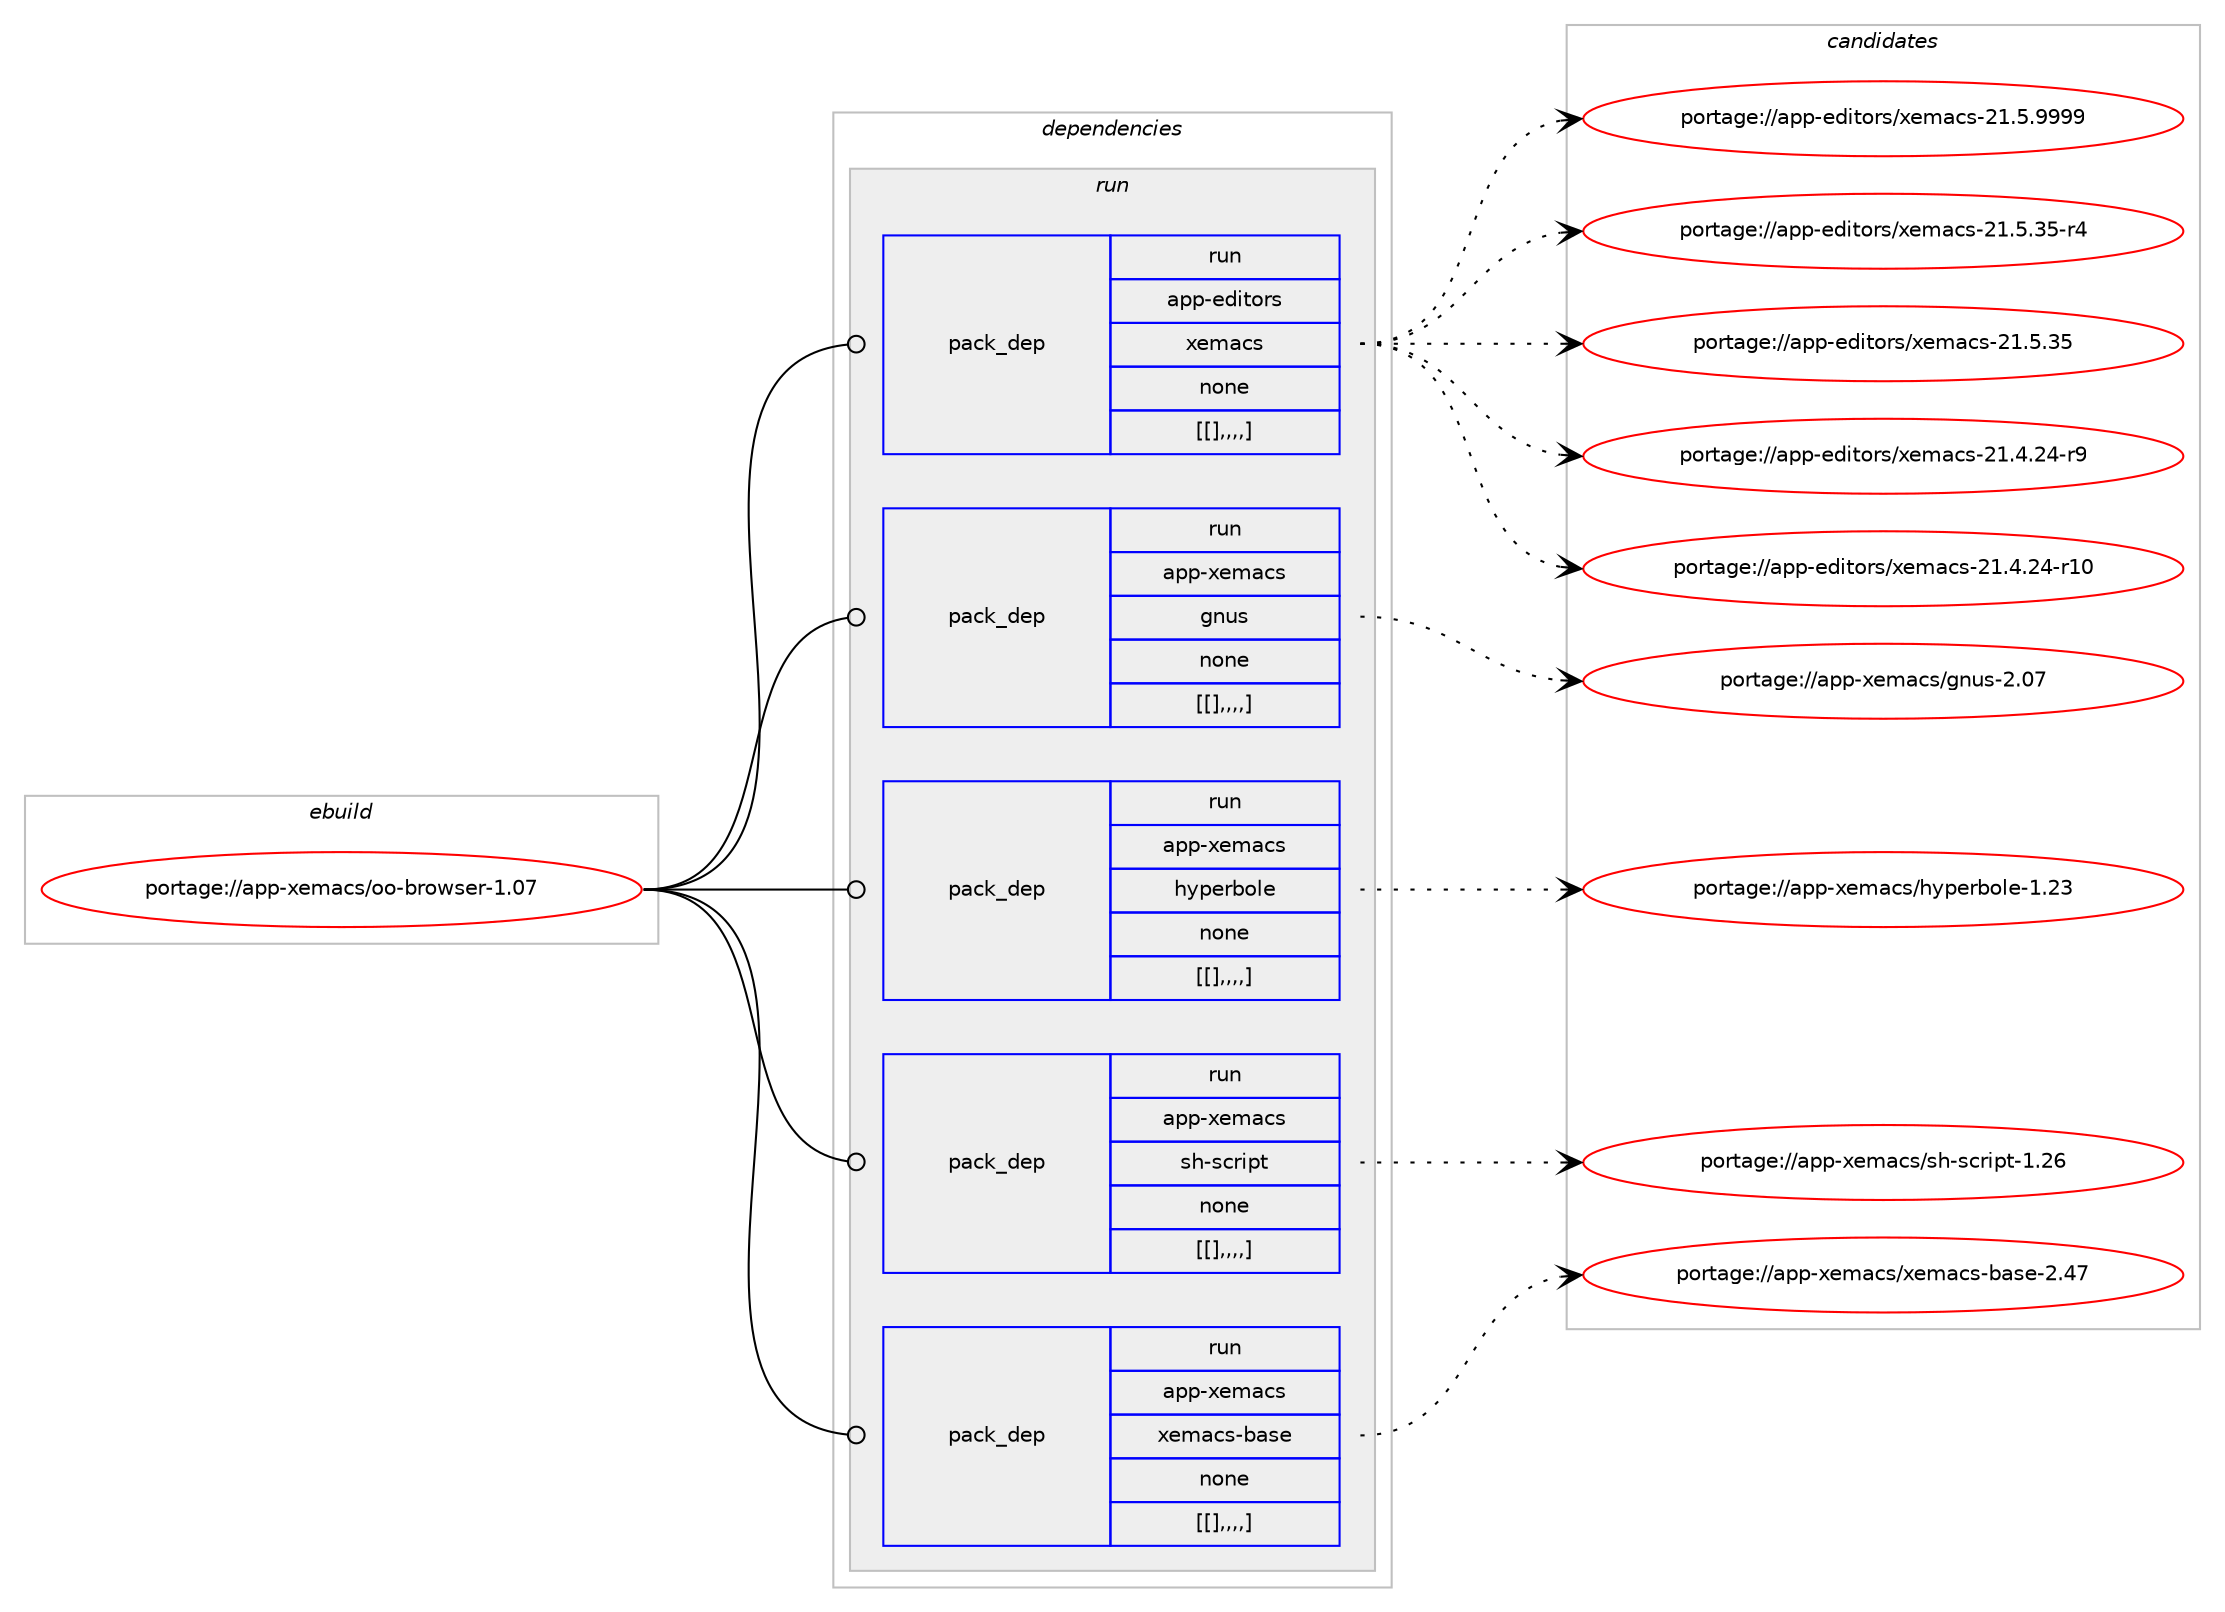 digraph prolog {

# *************
# Graph options
# *************

newrank=true;
concentrate=true;
compound=true;
graph [rankdir=LR,fontname=Helvetica,fontsize=10,ranksep=1.5];#, ranksep=2.5, nodesep=0.2];
edge  [arrowhead=vee];
node  [fontname=Helvetica,fontsize=10];

# **********
# The ebuild
# **********

subgraph cluster_leftcol {
color=gray;
label=<<i>ebuild</i>>;
id [label="portage://app-xemacs/oo-browser-1.07", color=red, width=4, href="../app-xemacs/oo-browser-1.07.svg"];
}

# ****************
# The dependencies
# ****************

subgraph cluster_midcol {
color=gray;
label=<<i>dependencies</i>>;
subgraph cluster_compile {
fillcolor="#eeeeee";
style=filled;
label=<<i>compile</i>>;
}
subgraph cluster_compileandrun {
fillcolor="#eeeeee";
style=filled;
label=<<i>compile and run</i>>;
}
subgraph cluster_run {
fillcolor="#eeeeee";
style=filled;
label=<<i>run</i>>;
subgraph pack47393 {
dependency66326 [label=<<TABLE BORDER="0" CELLBORDER="1" CELLSPACING="0" CELLPADDING="4" WIDTH="220"><TR><TD ROWSPAN="6" CELLPADDING="30">pack_dep</TD></TR><TR><TD WIDTH="110">run</TD></TR><TR><TD>app-editors</TD></TR><TR><TD>xemacs</TD></TR><TR><TD>none</TD></TR><TR><TD>[[],,,,]</TD></TR></TABLE>>, shape=none, color=blue];
}
id:e -> dependency66326:w [weight=20,style="solid",arrowhead="odot"];
subgraph pack47410 {
dependency66374 [label=<<TABLE BORDER="0" CELLBORDER="1" CELLSPACING="0" CELLPADDING="4" WIDTH="220"><TR><TD ROWSPAN="6" CELLPADDING="30">pack_dep</TD></TR><TR><TD WIDTH="110">run</TD></TR><TR><TD>app-xemacs</TD></TR><TR><TD>gnus</TD></TR><TR><TD>none</TD></TR><TR><TD>[[],,,,]</TD></TR></TABLE>>, shape=none, color=blue];
}
id:e -> dependency66374:w [weight=20,style="solid",arrowhead="odot"];
subgraph pack47451 {
dependency66378 [label=<<TABLE BORDER="0" CELLBORDER="1" CELLSPACING="0" CELLPADDING="4" WIDTH="220"><TR><TD ROWSPAN="6" CELLPADDING="30">pack_dep</TD></TR><TR><TD WIDTH="110">run</TD></TR><TR><TD>app-xemacs</TD></TR><TR><TD>hyperbole</TD></TR><TR><TD>none</TD></TR><TR><TD>[[],,,,]</TD></TR></TABLE>>, shape=none, color=blue];
}
id:e -> dependency66378:w [weight=20,style="solid",arrowhead="odot"];
subgraph pack47478 {
dependency66405 [label=<<TABLE BORDER="0" CELLBORDER="1" CELLSPACING="0" CELLPADDING="4" WIDTH="220"><TR><TD ROWSPAN="6" CELLPADDING="30">pack_dep</TD></TR><TR><TD WIDTH="110">run</TD></TR><TR><TD>app-xemacs</TD></TR><TR><TD>sh-script</TD></TR><TR><TD>none</TD></TR><TR><TD>[[],,,,]</TD></TR></TABLE>>, shape=none, color=blue];
}
id:e -> dependency66405:w [weight=20,style="solid",arrowhead="odot"];
subgraph pack47486 {
dependency66423 [label=<<TABLE BORDER="0" CELLBORDER="1" CELLSPACING="0" CELLPADDING="4" WIDTH="220"><TR><TD ROWSPAN="6" CELLPADDING="30">pack_dep</TD></TR><TR><TD WIDTH="110">run</TD></TR><TR><TD>app-xemacs</TD></TR><TR><TD>xemacs-base</TD></TR><TR><TD>none</TD></TR><TR><TD>[[],,,,]</TD></TR></TABLE>>, shape=none, color=blue];
}
id:e -> dependency66423:w [weight=20,style="solid",arrowhead="odot"];
}
}

# **************
# The candidates
# **************

subgraph cluster_choices {
rank=same;
color=gray;
label=<<i>candidates</i>>;

subgraph choice46109 {
color=black;
nodesep=1;
choice971121124510110010511611111411547120101109979911545504946534657575757 [label="portage://app-editors/xemacs-21.5.9999", color=red, width=4,href="../app-editors/xemacs-21.5.9999.svg"];
choice971121124510110010511611111411547120101109979911545504946534651534511452 [label="portage://app-editors/xemacs-21.5.35-r4", color=red, width=4,href="../app-editors/xemacs-21.5.35-r4.svg"];
choice97112112451011001051161111141154712010110997991154550494653465153 [label="portage://app-editors/xemacs-21.5.35", color=red, width=4,href="../app-editors/xemacs-21.5.35.svg"];
choice971121124510110010511611111411547120101109979911545504946524650524511457 [label="portage://app-editors/xemacs-21.4.24-r9", color=red, width=4,href="../app-editors/xemacs-21.4.24-r9.svg"];
choice97112112451011001051161111141154712010110997991154550494652465052451144948 [label="portage://app-editors/xemacs-21.4.24-r10", color=red, width=4,href="../app-editors/xemacs-21.4.24-r10.svg"];
dependency66326:e -> choice971121124510110010511611111411547120101109979911545504946534657575757:w [style=dotted,weight="100"];
dependency66326:e -> choice971121124510110010511611111411547120101109979911545504946534651534511452:w [style=dotted,weight="100"];
dependency66326:e -> choice97112112451011001051161111141154712010110997991154550494653465153:w [style=dotted,weight="100"];
dependency66326:e -> choice971121124510110010511611111411547120101109979911545504946524650524511457:w [style=dotted,weight="100"];
dependency66326:e -> choice97112112451011001051161111141154712010110997991154550494652465052451144948:w [style=dotted,weight="100"];
}
subgraph choice46172 {
color=black;
nodesep=1;
choice97112112451201011099799115471031101171154550464855 [label="portage://app-xemacs/gnus-2.07", color=red, width=4,href="../app-xemacs/gnus-2.07.svg"];
dependency66374:e -> choice97112112451201011099799115471031101171154550464855:w [style=dotted,weight="100"];
}
subgraph choice46176 {
color=black;
nodesep=1;
choice9711211245120101109979911547104121112101114981111081014549465051 [label="portage://app-xemacs/hyperbole-1.23", color=red, width=4,href="../app-xemacs/hyperbole-1.23.svg"];
dependency66378:e -> choice9711211245120101109979911547104121112101114981111081014549465051:w [style=dotted,weight="100"];
}
subgraph choice46198 {
color=black;
nodesep=1;
choice971121124512010110997991154711510445115991141051121164549465054 [label="portage://app-xemacs/sh-script-1.26", color=red, width=4,href="../app-xemacs/sh-script-1.26.svg"];
dependency66405:e -> choice971121124512010110997991154711510445115991141051121164549465054:w [style=dotted,weight="100"];
}
subgraph choice46202 {
color=black;
nodesep=1;
choice971121124512010110997991154712010110997991154598971151014550465255 [label="portage://app-xemacs/xemacs-base-2.47", color=red, width=4,href="../app-xemacs/xemacs-base-2.47.svg"];
dependency66423:e -> choice971121124512010110997991154712010110997991154598971151014550465255:w [style=dotted,weight="100"];
}
}

}
